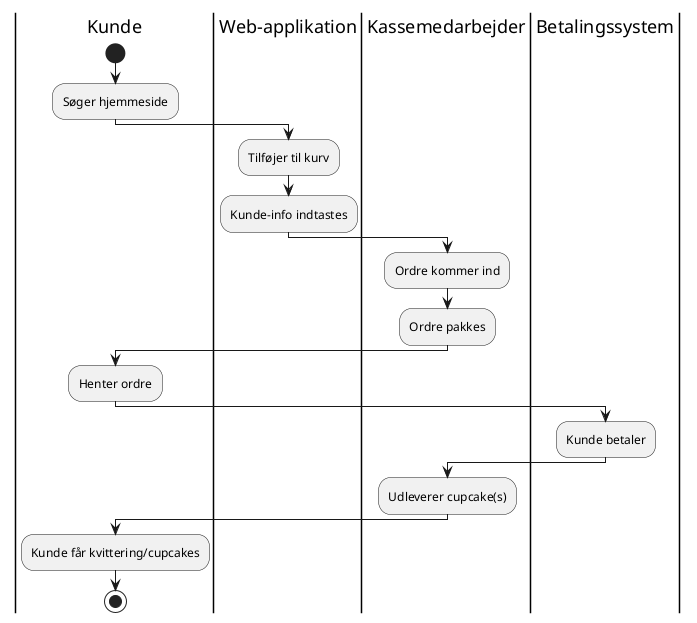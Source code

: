 @startuml
'https://plantuml.com/activity-diagram-beta

|Kunde|
start
:Søger hjemmeside;
|Web-applikation|
:Tilføjer til kurv;
:Kunde-info indtastes;
|Kassemedarbejder|
:Ordre kommer ind;
:Ordre pakkes;
|Kunde|
:Henter ordre;
|Betalingssystem|
:Kunde betaler;
|Kassemedarbejder|
:Udleverer cupcake(s);
|Kunde|
:Kunde får kvittering/cupcakes;
stop


@enduml